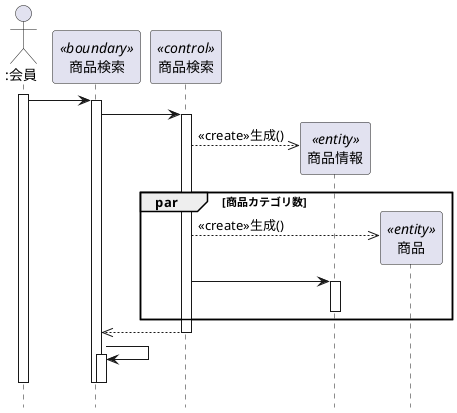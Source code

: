 @startuml 演習
hide footbox
Actor ":会員" as user
participant "商品検索" as boundary <<boundary>>
participant "商品検索" as control <<control>>
activate user
user -> boundary
activate boundary
boundary -> control
activate control
create "商品情報" as entity1 <<entity>>
control -->> entity1 : <<create>>生成()
par 商品カテゴリ数
create "商品" as entity2 <<entity>>
control -->> entity2 : <<create>>生成()
control -> entity1
activate entity1
deactivate entity1
end par
boundary <<-- control
deactivate control
boundary -> boundary
activate boundary
deactivate boundary
deactivate boundary
deactivate user
@enduml